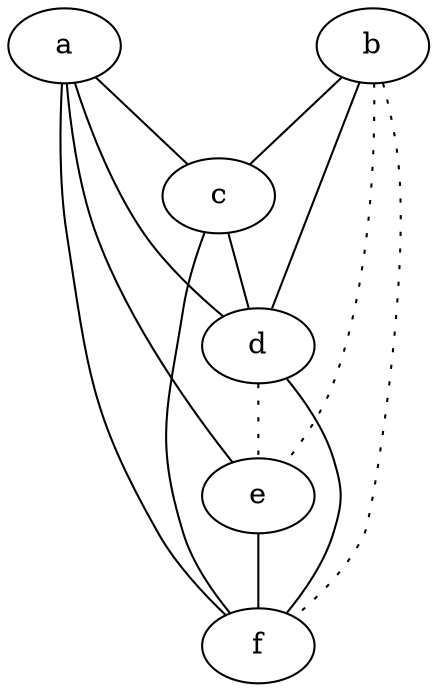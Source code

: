 graph {
a -- c;
a -- d;
a -- e;
a -- f;
b -- c;
b -- d;
b -- e [style=dotted];
b -- f [style=dotted];
c -- d;
c -- f;
d -- e [style=dotted];
d -- f;
e -- f;
}
